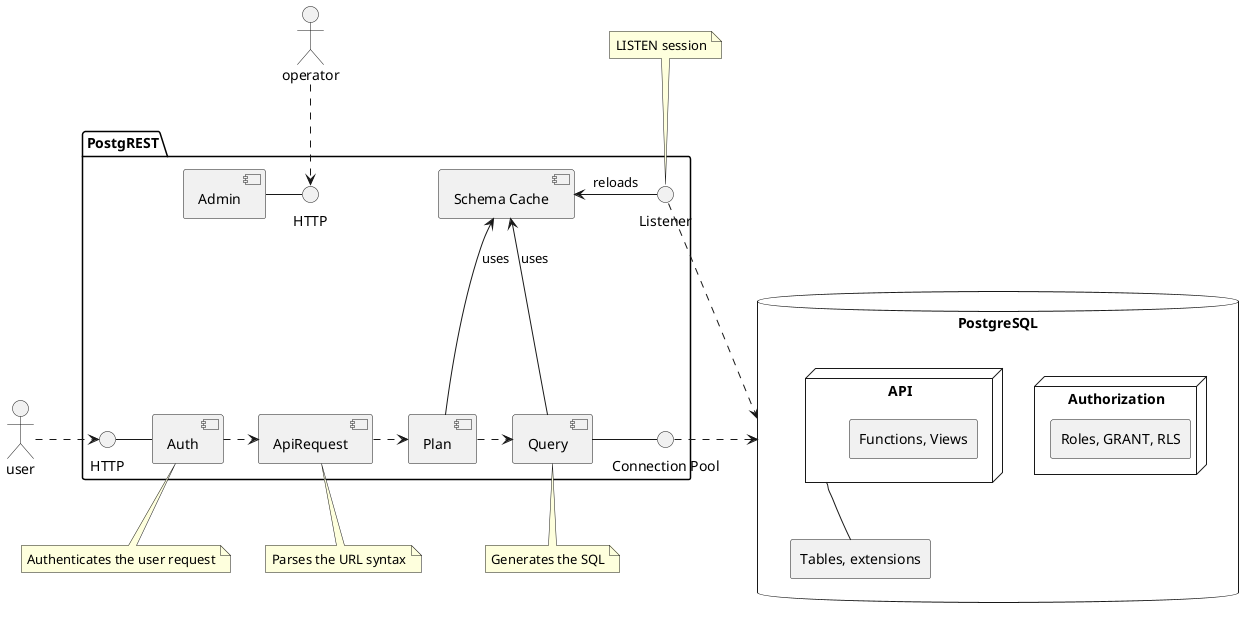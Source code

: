 @startuml

:user:

package "PostgREST" {
  () HTTP as HTTPAPI
  HTTPAPI  - [Auth]
  [Auth] -r.> [ApiRequest]
  [ApiRequest] -r.> [Plan]
  [Plan] -r.> [Query]
  [Query] - () "Connection Pool" : "\t"
  [Plan] -u-> [Schema Cache]:uses
  [Query] -u-> [Schema Cache]:uses
  [Schema Cache] <- () Listener : reloads "\t"
  () HTTP as HTTPADMIN
  [Admin] - () HTTPADMIN

  /'HTTPADMIN <-r[hidden]- [Schema Cache] : "\t\t\t"'/
}


database "PostgreSQL" {
  node Authorization {
    rectangle "Roles, GRANT, RLS"
  }
  node API {
    rectangle "Functions, Views"
  }
  rectangle "Tables, extensions" as texts
  API -d- texts
}

HTTPAPI <.l- user : "\t"
operator .d-> HTTPADMIN

Listener -r.> "PostgreSQL"
"Connection Pool" -r.> "PostgreSQL" : "\t\t"


note bottom of Auth
  Authenticates the user request
end note

note bottom of ApiRequest
  Parses the URL syntax
end note

note bottom of Query
  Generates the SQL
end note

note top of Listener
  LISTEN session
end note

@enduml
